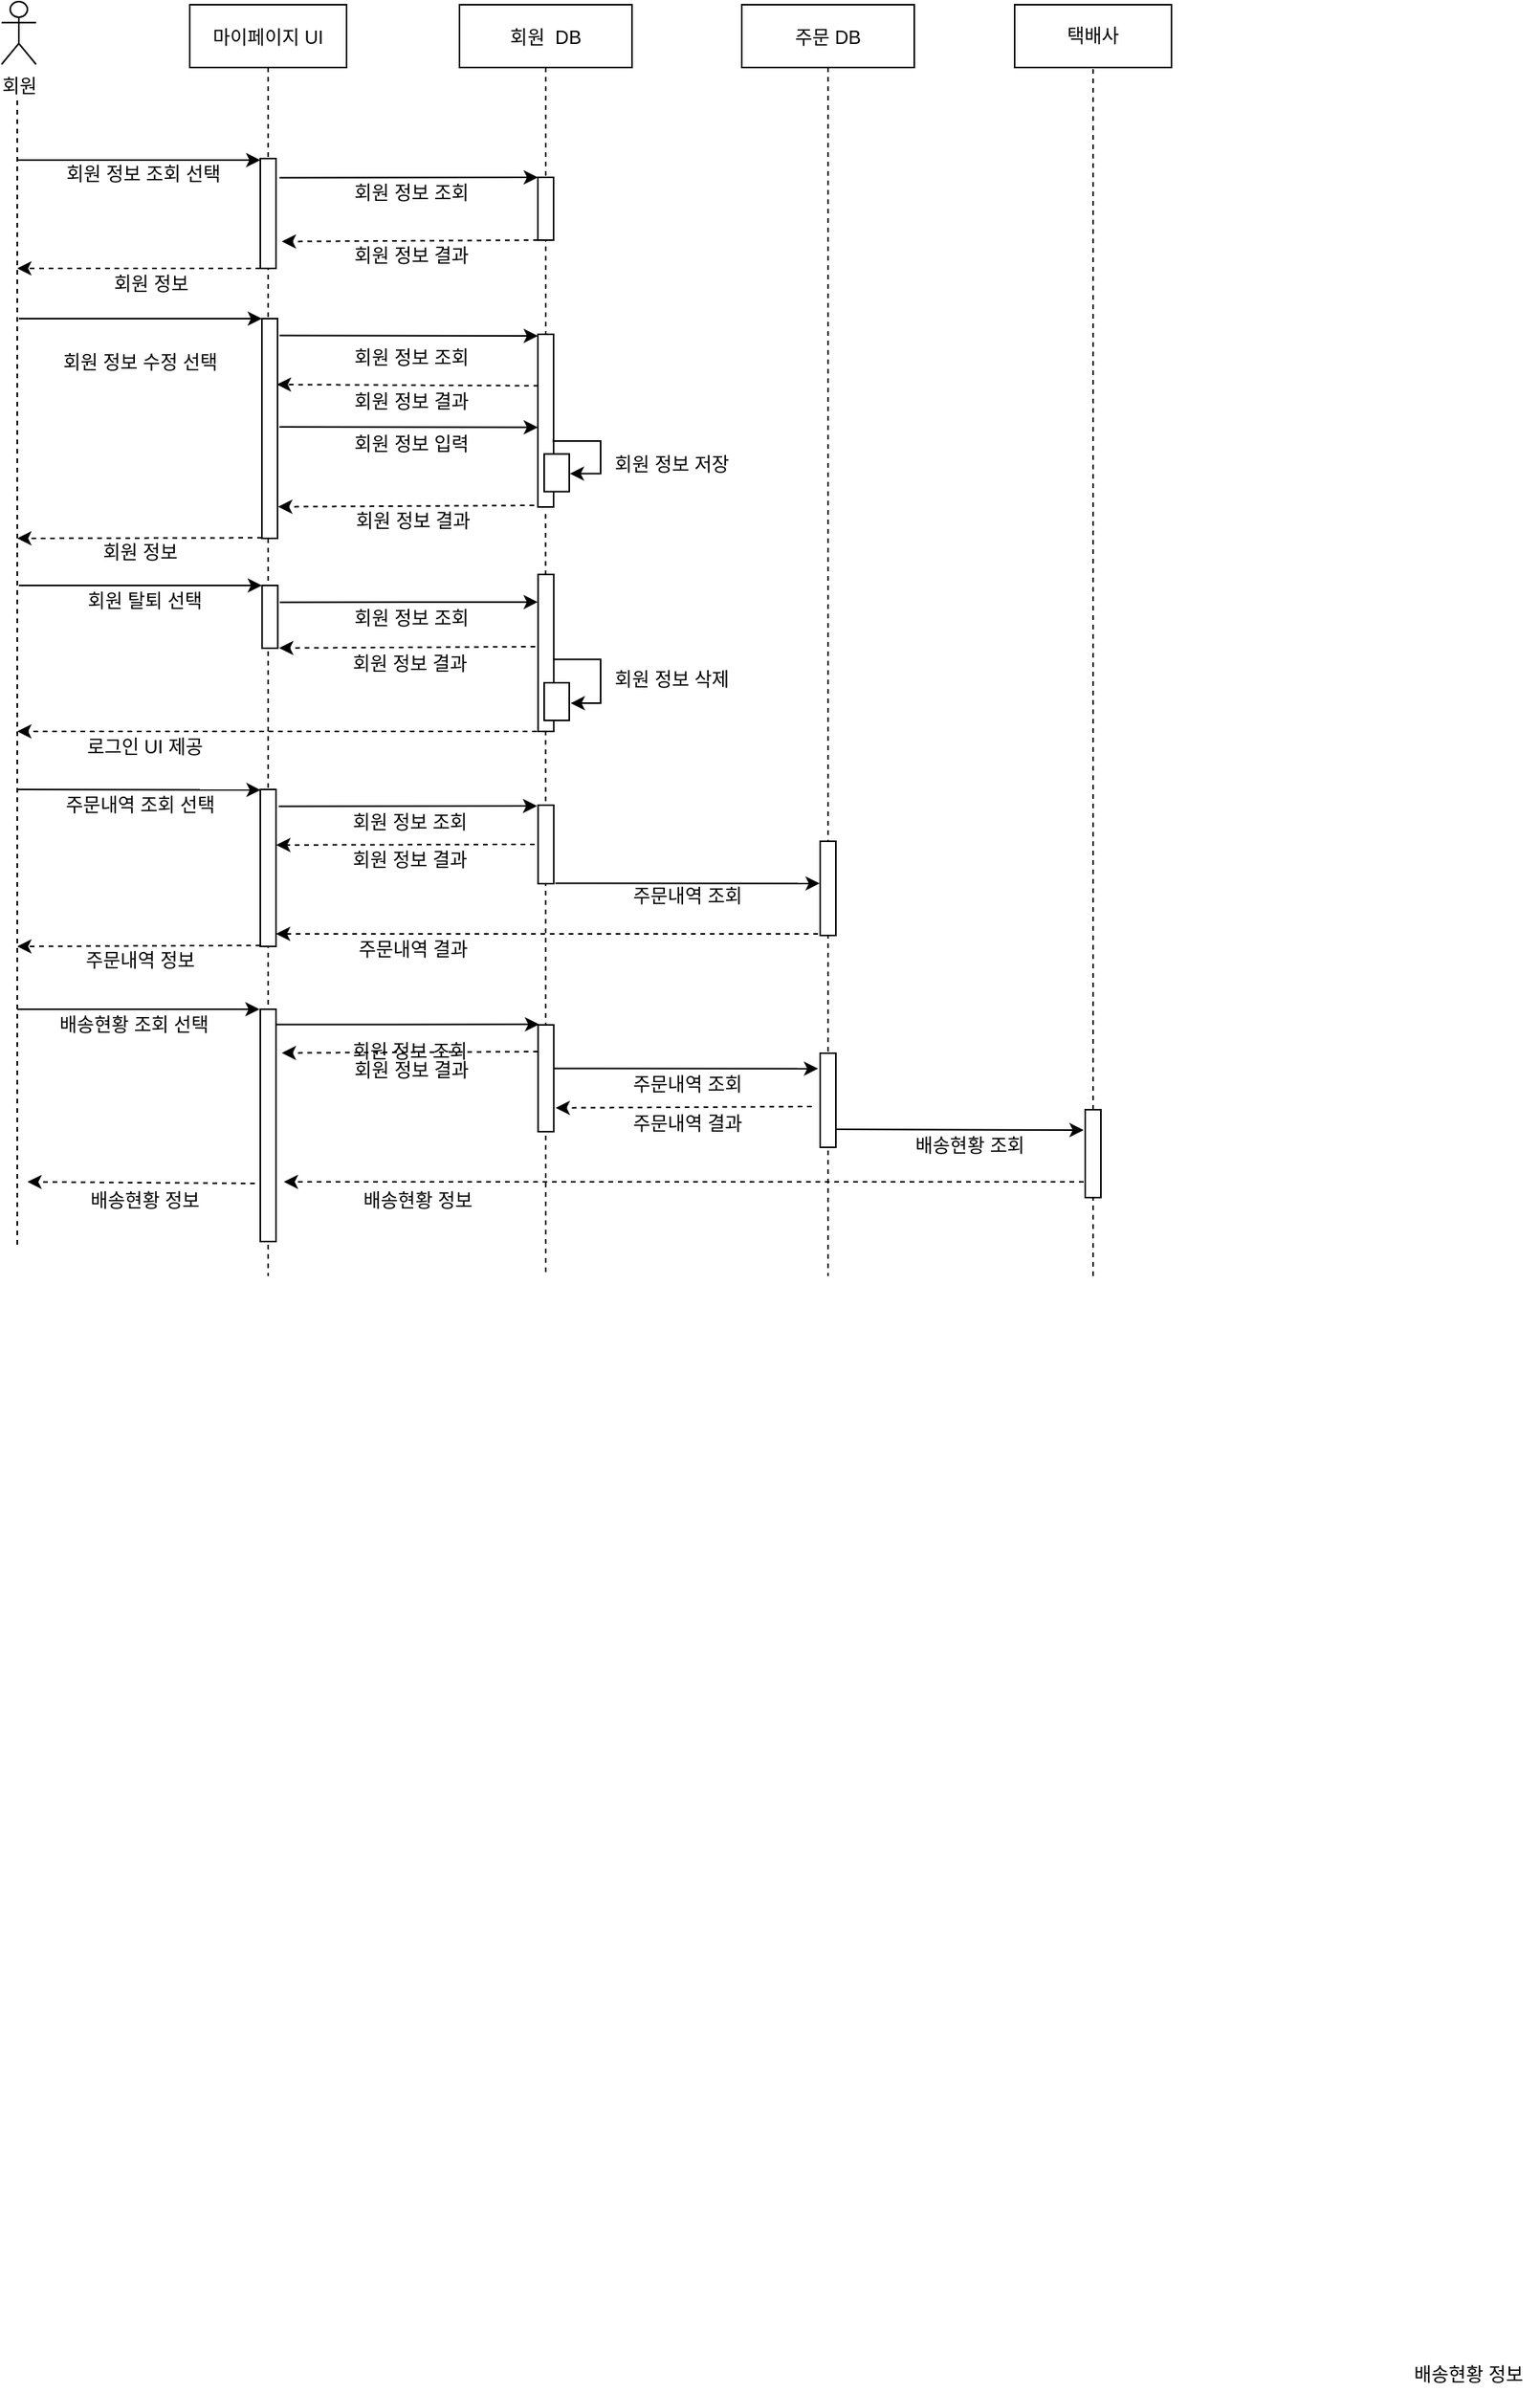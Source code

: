 <mxfile version="18.1.3" type="github">
  <diagram id="kgpKYQtTHZ0yAKxKKP6v" name="Page-1">
    <mxGraphModel dx="1450" dy="360" grid="1" gridSize="10" guides="1" tooltips="1" connect="1" arrows="1" fold="1" page="1" pageScale="1" pageWidth="850" pageHeight="1100" math="0" shadow="0">
      <root>
        <mxCell id="0" />
        <mxCell id="1" parent="0" />
        <mxCell id="r8XIUrFHfBqZS6FGPilP-93" value="" style="points=[];perimeter=orthogonalPerimeter;rounded=0;shadow=0;strokeWidth=1;" parent="1" vertex="1">
          <mxGeometry x="332" y="260" width="10" height="110" as="geometry" />
        </mxCell>
        <mxCell id="r8XIUrFHfBqZS6FGPilP-76" value="회원  DB" style="shape=umlLifeline;perimeter=lifelinePerimeter;container=1;collapsible=0;recursiveResize=0;rounded=0;shadow=0;strokeWidth=1;" parent="1" vertex="1">
          <mxGeometry x="282" y="50" width="110" height="210" as="geometry" />
        </mxCell>
        <mxCell id="r8XIUrFHfBqZS6FGPilP-83" value="" style="points=[];perimeter=orthogonalPerimeter;rounded=0;shadow=0;strokeWidth=1;" parent="r8XIUrFHfBqZS6FGPilP-76" vertex="1">
          <mxGeometry x="50" y="110" width="10" height="40" as="geometry" />
        </mxCell>
        <mxCell id="r8XIUrFHfBqZS6FGPilP-84" value="" style="endArrow=classic;html=1;rounded=0;entryX=-0.177;entryY=0.155;entryDx=0;entryDy=0;entryPerimeter=0;exitX=1.022;exitY=0.36;exitDx=0;exitDy=0;exitPerimeter=0;" parent="r8XIUrFHfBqZS6FGPilP-76" edge="1">
          <mxGeometry width="50" height="50" relative="1" as="geometry">
            <mxPoint x="-114.78" y="110.2" as="sourcePoint" />
            <mxPoint x="50" y="110.005" as="targetPoint" />
          </mxGeometry>
        </mxCell>
        <mxCell id="r8XIUrFHfBqZS6FGPilP-86" value="" style="endArrow=classic;html=1;rounded=0;dashed=1;entryX=1.03;entryY=0.253;entryDx=0;entryDy=0;entryPerimeter=0;endFill=1;exitX=-0.141;exitY=0.544;exitDx=0;exitDy=0;exitPerimeter=0;" parent="r8XIUrFHfBqZS6FGPilP-76" edge="1">
          <mxGeometry width="50" height="50" relative="1" as="geometry">
            <mxPoint x="50" y="149.998" as="sourcePoint" />
            <mxPoint x="-113.29" y="150.88" as="targetPoint" />
          </mxGeometry>
        </mxCell>
        <mxCell id="r8XIUrFHfBqZS6FGPilP-101" value="회원 정보 입력" style="text;html=1;align=center;verticalAlign=middle;resizable=0;points=[];autosize=1;strokeColor=none;fillColor=none;" parent="r8XIUrFHfBqZS6FGPilP-76" vertex="1">
          <mxGeometry x="-76" y="270.24" width="90" height="20" as="geometry" />
        </mxCell>
        <mxCell id="3nuBFxr9cyL0pnOWT2aG-5" value="마이페이지 UI" style="shape=umlLifeline;perimeter=lifelinePerimeter;container=1;collapsible=0;recursiveResize=0;rounded=0;shadow=0;strokeWidth=1;" parent="1" vertex="1">
          <mxGeometry x="110" y="50" width="100" height="810" as="geometry" />
        </mxCell>
        <mxCell id="r8XIUrFHfBqZS6FGPilP-82" value="" style="points=[];perimeter=orthogonalPerimeter;rounded=0;shadow=0;strokeWidth=1;" parent="3nuBFxr9cyL0pnOWT2aG-5" vertex="1">
          <mxGeometry x="45" y="98" width="10" height="70" as="geometry" />
        </mxCell>
        <mxCell id="r8XIUrFHfBqZS6FGPilP-139" value="" style="points=[];perimeter=orthogonalPerimeter;rounded=0;shadow=0;strokeWidth=1;" parent="3nuBFxr9cyL0pnOWT2aG-5" vertex="1">
          <mxGeometry x="45" y="500" width="10" height="100" as="geometry" />
        </mxCell>
        <mxCell id="r8XIUrFHfBqZS6FGPilP-27" value="" style="endArrow=classic;html=1;rounded=0;" parent="3nuBFxr9cyL0pnOWT2aG-5" edge="1">
          <mxGeometry width="50" height="50" relative="1" as="geometry">
            <mxPoint x="-110" y="99" as="sourcePoint" />
            <mxPoint x="45" y="99" as="targetPoint" />
          </mxGeometry>
        </mxCell>
        <mxCell id="r8XIUrFHfBqZS6FGPilP-91" value="" style="endArrow=classic;html=1;rounded=0;" parent="3nuBFxr9cyL0pnOWT2aG-5" edge="1">
          <mxGeometry width="50" height="50" relative="1" as="geometry">
            <mxPoint x="-109" y="200" as="sourcePoint" />
            <mxPoint x="46" y="200" as="targetPoint" />
          </mxGeometry>
        </mxCell>
        <mxCell id="r8XIUrFHfBqZS6FGPilP-92" value="회원 정보 수정 선택" style="text;html=1;align=center;verticalAlign=middle;resizable=0;points=[];autosize=1;strokeColor=none;fillColor=none;" parent="3nuBFxr9cyL0pnOWT2aG-5" vertex="1">
          <mxGeometry x="-92" y="218" width="120" height="20" as="geometry" />
        </mxCell>
        <mxCell id="r8XIUrFHfBqZS6FGPilP-122" value="" style="endArrow=classic;html=1;rounded=0;" parent="3nuBFxr9cyL0pnOWT2aG-5" edge="1">
          <mxGeometry width="50" height="50" relative="1" as="geometry">
            <mxPoint x="-109" y="370" as="sourcePoint" />
            <mxPoint x="46" y="370" as="targetPoint" />
          </mxGeometry>
        </mxCell>
        <mxCell id="vV4k1NHKdbUz9pVj7vWw-7" value="" style="endArrow=classic;html=1;rounded=0;dashed=1;endFill=1;exitX=-0.141;exitY=0.544;exitDx=0;exitDy=0;exitPerimeter=0;" edge="1" parent="3nuBFxr9cyL0pnOWT2aG-5">
          <mxGeometry width="50" height="50" relative="1" as="geometry">
            <mxPoint x="221.29" y="462.998" as="sourcePoint" />
            <mxPoint x="-110" y="463" as="targetPoint" />
          </mxGeometry>
        </mxCell>
        <mxCell id="r8XIUrFHfBqZS6FGPilP-7" value="" style="endArrow=none;dashed=1;html=1;rounded=0;" parent="1" edge="1">
          <mxGeometry width="50" height="50" relative="1" as="geometry">
            <mxPoint y="840" as="sourcePoint" />
            <mxPoint y="110" as="targetPoint" />
          </mxGeometry>
        </mxCell>
        <mxCell id="r8XIUrFHfBqZS6FGPilP-79" value="주문 DB" style="shape=umlLifeline;perimeter=lifelinePerimeter;container=1;collapsible=0;recursiveResize=0;rounded=0;shadow=0;strokeWidth=1;" parent="1" vertex="1">
          <mxGeometry x="462" y="50" width="110" height="810" as="geometry" />
        </mxCell>
        <mxCell id="r8XIUrFHfBqZS6FGPilP-142" value="" style="points=[];perimeter=orthogonalPerimeter;rounded=0;shadow=0;strokeWidth=1;" parent="r8XIUrFHfBqZS6FGPilP-79" vertex="1">
          <mxGeometry x="50" y="533" width="10" height="60" as="geometry" />
        </mxCell>
        <mxCell id="r8XIUrFHfBqZS6FGPilP-147" value="" style="endArrow=classic;html=1;rounded=0;entryX=-0.131;entryY=0.297;entryDx=0;entryDy=0;entryPerimeter=0;exitX=1.022;exitY=0.36;exitDx=0;exitDy=0;exitPerimeter=0;endFill=1;" parent="r8XIUrFHfBqZS6FGPilP-79" edge="1">
          <mxGeometry width="50" height="50" relative="1" as="geometry">
            <mxPoint x="-118.86" y="559.7" as="sourcePoint" />
            <mxPoint x="49.69" y="559.85" as="targetPoint" />
          </mxGeometry>
        </mxCell>
        <mxCell id="r8XIUrFHfBqZS6FGPilP-209" value="" style="points=[];perimeter=orthogonalPerimeter;rounded=0;shadow=0;strokeWidth=1;" parent="r8XIUrFHfBqZS6FGPilP-79" vertex="1">
          <mxGeometry x="50" y="668" width="10" height="60" as="geometry" />
        </mxCell>
        <mxCell id="r8XIUrFHfBqZS6FGPilP-210" value="" style="endArrow=classic;html=1;rounded=0;entryX=-0.131;entryY=0.297;entryDx=0;entryDy=0;entryPerimeter=0;exitX=1.022;exitY=0.36;exitDx=0;exitDy=0;exitPerimeter=0;endFill=1;" parent="r8XIUrFHfBqZS6FGPilP-79" edge="1">
          <mxGeometry width="50" height="50" relative="1" as="geometry">
            <mxPoint x="-119.86" y="677.7" as="sourcePoint" />
            <mxPoint x="48.69" y="677.85" as="targetPoint" />
          </mxGeometry>
        </mxCell>
        <mxCell id="r8XIUrFHfBqZS6FGPilP-211" value="주문내역 조회" style="text;html=1;align=center;verticalAlign=middle;resizable=0;points=[];autosize=1;strokeColor=none;fillColor=none;" parent="r8XIUrFHfBqZS6FGPilP-79" vertex="1">
          <mxGeometry x="-80" y="678" width="90" height="20" as="geometry" />
        </mxCell>
        <mxCell id="r8XIUrFHfBqZS6FGPilP-212" value="" style="endArrow=classic;html=1;rounded=0;dashed=1;entryX=1.03;entryY=0.253;entryDx=0;entryDy=0;entryPerimeter=0;endFill=1;exitX=-0.141;exitY=0.544;exitDx=0;exitDy=0;exitPerimeter=0;" parent="r8XIUrFHfBqZS6FGPilP-79" edge="1">
          <mxGeometry width="50" height="50" relative="1" as="geometry">
            <mxPoint x="44.65" y="701.998" as="sourcePoint" />
            <mxPoint x="-118.64" y="702.88" as="targetPoint" />
          </mxGeometry>
        </mxCell>
        <mxCell id="r8XIUrFHfBqZS6FGPilP-213" value="주문내역 결과" style="text;html=1;align=center;verticalAlign=middle;resizable=0;points=[];autosize=1;strokeColor=none;fillColor=none;" parent="r8XIUrFHfBqZS6FGPilP-79" vertex="1">
          <mxGeometry x="-80.35" y="703" width="90" height="20" as="geometry" />
        </mxCell>
        <mxCell id="r8XIUrFHfBqZS6FGPilP-182" value="" style="endArrow=classic;html=1;rounded=0;exitX=1.022;exitY=0.36;exitDx=0;exitDy=0;exitPerimeter=0;endFill=1;" parent="r8XIUrFHfBqZS6FGPilP-79" edge="1">
          <mxGeometry width="50" height="50" relative="1" as="geometry">
            <mxPoint x="60.0" y="716.5" as="sourcePoint" />
            <mxPoint x="218" y="717" as="targetPoint" />
          </mxGeometry>
        </mxCell>
        <mxCell id="r8XIUrFHfBqZS6FGPilP-193" value="" style="endArrow=classic;html=1;rounded=0;dashed=1;endFill=1;exitX=-0.141;exitY=0.544;exitDx=0;exitDy=0;exitPerimeter=0;" parent="r8XIUrFHfBqZS6FGPilP-79" edge="1">
          <mxGeometry width="50" height="50" relative="1" as="geometry">
            <mxPoint x="218.0" y="749.998" as="sourcePoint" />
            <mxPoint x="-292" y="750" as="targetPoint" />
          </mxGeometry>
        </mxCell>
        <mxCell id="r8XIUrFHfBqZS6FGPilP-85" value="회원 정보 조회" style="text;html=1;align=center;verticalAlign=middle;resizable=0;points=[];autosize=1;strokeColor=none;fillColor=none;" parent="1" vertex="1">
          <mxGeometry x="206" y="160" width="90" height="20" as="geometry" />
        </mxCell>
        <mxCell id="r8XIUrFHfBqZS6FGPilP-87" value="회원 정보 결과" style="text;html=1;align=center;verticalAlign=middle;resizable=0;points=[];autosize=1;strokeColor=none;fillColor=none;" parent="1" vertex="1">
          <mxGeometry x="206" y="200" width="90" height="20" as="geometry" />
        </mxCell>
        <mxCell id="r8XIUrFHfBqZS6FGPilP-89" value="" style="points=[];perimeter=orthogonalPerimeter;rounded=0;shadow=0;strokeWidth=1;" parent="1" vertex="1">
          <mxGeometry x="156" y="250" width="10" height="140" as="geometry" />
        </mxCell>
        <mxCell id="r8XIUrFHfBqZS6FGPilP-94" value="" style="endArrow=classic;html=1;rounded=0;entryX=-0.177;entryY=0.155;entryDx=0;entryDy=0;entryPerimeter=0;exitX=1.022;exitY=0.189;exitDx=0;exitDy=0;exitPerimeter=0;" parent="1" edge="1">
          <mxGeometry width="50" height="50" relative="1" as="geometry">
            <mxPoint x="167.22" y="260.759" as="sourcePoint" />
            <mxPoint x="332" y="261.005" as="targetPoint" />
          </mxGeometry>
        </mxCell>
        <mxCell id="r8XIUrFHfBqZS6FGPilP-95" value="" style="endArrow=classic;html=1;rounded=0;dashed=1;endFill=1;exitX=0.022;exitY=0.298;exitDx=0;exitDy=0;exitPerimeter=0;entryX=0.956;entryY=0.3;entryDx=0;entryDy=0;entryPerimeter=0;" parent="1" edge="1" target="r8XIUrFHfBqZS6FGPilP-89" source="r8XIUrFHfBqZS6FGPilP-93">
          <mxGeometry width="50" height="50" relative="1" as="geometry">
            <mxPoint x="332" y="290.998" as="sourcePoint" />
            <mxPoint x="168.71" y="291.88" as="targetPoint" />
          </mxGeometry>
        </mxCell>
        <mxCell id="r8XIUrFHfBqZS6FGPilP-96" value="회원 정보 조회" style="text;html=1;align=center;verticalAlign=middle;resizable=0;points=[];autosize=1;strokeColor=none;fillColor=none;" parent="1" vertex="1">
          <mxGeometry x="206" y="265" width="90" height="20" as="geometry" />
        </mxCell>
        <mxCell id="r8XIUrFHfBqZS6FGPilP-97" value="회원 정보 결과" style="text;html=1;align=center;verticalAlign=middle;resizable=0;points=[];autosize=1;strokeColor=none;fillColor=none;" parent="1" vertex="1">
          <mxGeometry x="206" y="293" width="90" height="20" as="geometry" />
        </mxCell>
        <mxCell id="r8XIUrFHfBqZS6FGPilP-105" value="" style="endArrow=none;html=1;rounded=0;dashed=1;endFill=0;exitX=0.689;exitY=1.019;exitDx=0;exitDy=0;exitPerimeter=0;" parent="1" edge="1">
          <mxGeometry width="50" height="50" relative="1" as="geometry">
            <mxPoint x="336.89" y="374.489" as="sourcePoint" />
            <mxPoint x="337" y="860" as="targetPoint" />
          </mxGeometry>
        </mxCell>
        <mxCell id="r8XIUrFHfBqZS6FGPilP-98" value="" style="points=[];perimeter=orthogonalPerimeter;rounded=0;shadow=0;strokeWidth=1;" parent="1" vertex="1">
          <mxGeometry x="336" y="336.24" width="16" height="24" as="geometry" />
        </mxCell>
        <mxCell id="r8XIUrFHfBqZS6FGPilP-108" value="" style="endArrow=classic;html=1;rounded=0;exitX=0.988;exitY=0.605;exitDx=0;exitDy=0;exitPerimeter=0;edgeStyle=orthogonalEdgeStyle;entryX=1.023;entryY=0.523;entryDx=0;entryDy=0;entryPerimeter=0;" parent="1" source="r8XIUrFHfBqZS6FGPilP-93" target="r8XIUrFHfBqZS6FGPilP-98" edge="1">
          <mxGeometry width="50" height="50" relative="1" as="geometry">
            <mxPoint x="362" y="353" as="sourcePoint" />
            <mxPoint x="412" y="303" as="targetPoint" />
            <Array as="points">
              <mxPoint x="372" y="328" />
              <mxPoint x="372" y="349" />
            </Array>
          </mxGeometry>
        </mxCell>
        <mxCell id="r8XIUrFHfBqZS6FGPilP-109" value="회원 정보 저장" style="text;html=1;align=center;verticalAlign=middle;resizable=0;points=[];autosize=1;strokeColor=none;fillColor=none;" parent="1" vertex="1">
          <mxGeometry x="372" y="333" width="90" height="20" as="geometry" />
        </mxCell>
        <mxCell id="r8XIUrFHfBqZS6FGPilP-110" value="" style="endArrow=classic;html=1;rounded=0;dashed=1;entryX=1.03;entryY=0.253;entryDx=0;entryDy=0;entryPerimeter=0;endFill=1;exitX=-0.141;exitY=0.544;exitDx=0;exitDy=0;exitPerimeter=0;" parent="1" edge="1">
          <mxGeometry width="50" height="50" relative="1" as="geometry">
            <mxPoint x="329.64" y="368.998" as="sourcePoint" />
            <mxPoint x="166.35" y="369.88" as="targetPoint" />
          </mxGeometry>
        </mxCell>
        <mxCell id="r8XIUrFHfBqZS6FGPilP-111" value="회원 정보 결과" style="text;html=1;align=center;verticalAlign=middle;resizable=0;points=[];autosize=1;strokeColor=none;fillColor=none;" parent="1" vertex="1">
          <mxGeometry x="207" y="369.24" width="90" height="20" as="geometry" />
        </mxCell>
        <mxCell id="r8XIUrFHfBqZS6FGPilP-116" value="" style="endArrow=classic;html=1;rounded=0;dashed=1;endFill=1;" parent="1" edge="1">
          <mxGeometry width="50" height="50" relative="1" as="geometry">
            <mxPoint x="156" y="389.64" as="sourcePoint" />
            <mxPoint y="390" as="targetPoint" />
          </mxGeometry>
        </mxCell>
        <mxCell id="r8XIUrFHfBqZS6FGPilP-100" value="" style="endArrow=classic;html=1;rounded=0;entryX=-0.177;entryY=0.155;entryDx=0;entryDy=0;entryPerimeter=0;exitX=1.022;exitY=0.189;exitDx=0;exitDy=0;exitPerimeter=0;" parent="1" edge="1">
          <mxGeometry width="50" height="50" relative="1" as="geometry">
            <mxPoint x="167.22" y="318.999" as="sourcePoint" />
            <mxPoint x="332" y="319.245" as="targetPoint" />
          </mxGeometry>
        </mxCell>
        <mxCell id="r8XIUrFHfBqZS6FGPilP-115" value="회원 정보" style="text;html=1;align=center;verticalAlign=middle;resizable=0;points=[];autosize=1;strokeColor=none;fillColor=none;" parent="1" vertex="1">
          <mxGeometry x="43.14" y="389.24" width="70" height="20" as="geometry" />
        </mxCell>
        <mxCell id="r8XIUrFHfBqZS6FGPilP-119" value="" style="points=[];perimeter=orthogonalPerimeter;rounded=0;shadow=0;strokeWidth=1;" parent="1" vertex="1">
          <mxGeometry x="332.14" y="413" width="10" height="100" as="geometry" />
        </mxCell>
        <mxCell id="r8XIUrFHfBqZS6FGPilP-121" value="" style="points=[];perimeter=orthogonalPerimeter;rounded=0;shadow=0;strokeWidth=1;" parent="1" vertex="1">
          <mxGeometry x="156.14" y="420" width="10" height="40" as="geometry" />
        </mxCell>
        <mxCell id="r8XIUrFHfBqZS6FGPilP-123" value="회원 탈퇴 선택" style="text;html=1;align=center;verticalAlign=middle;resizable=0;points=[];autosize=1;strokeColor=none;fillColor=none;" parent="1" vertex="1">
          <mxGeometry x="36.0" y="420" width="90" height="20" as="geometry" />
        </mxCell>
        <mxCell id="r8XIUrFHfBqZS6FGPilP-124" value="" style="endArrow=classic;html=1;rounded=0;exitX=1.022;exitY=0.189;exitDx=0;exitDy=0;exitPerimeter=0;entryX=-0.02;entryY=0.176;entryDx=0;entryDy=0;entryPerimeter=0;" parent="1" edge="1" target="r8XIUrFHfBqZS6FGPilP-119">
          <mxGeometry width="50" height="50" relative="1" as="geometry">
            <mxPoint x="167.36" y="430.759" as="sourcePoint" />
            <mxPoint x="330" y="430" as="targetPoint" />
          </mxGeometry>
        </mxCell>
        <mxCell id="r8XIUrFHfBqZS6FGPilP-126" value="회원 정보 조회" style="text;html=1;align=center;verticalAlign=middle;resizable=0;points=[];autosize=1;strokeColor=none;fillColor=none;" parent="1" vertex="1">
          <mxGeometry x="206.14" y="431" width="90" height="20" as="geometry" />
        </mxCell>
        <mxCell id="r8XIUrFHfBqZS6FGPilP-128" value="" style="points=[];perimeter=orthogonalPerimeter;rounded=0;shadow=0;strokeWidth=1;" parent="1" vertex="1">
          <mxGeometry x="336" y="482" width="16" height="24" as="geometry" />
        </mxCell>
        <mxCell id="r8XIUrFHfBqZS6FGPilP-130" value="회원 정보 삭제" style="text;html=1;align=center;verticalAlign=middle;resizable=0;points=[];autosize=1;strokeColor=none;fillColor=none;" parent="1" vertex="1">
          <mxGeometry x="372" y="470" width="90" height="20" as="geometry" />
        </mxCell>
        <mxCell id="r8XIUrFHfBqZS6FGPilP-136" value="" style="endArrow=classic;html=1;rounded=0;edgeStyle=orthogonalEdgeStyle;exitX=0.956;exitY=0.207;exitDx=0;exitDy=0;exitPerimeter=0;entryX=1.055;entryY=0.502;entryDx=0;entryDy=0;entryPerimeter=0;" parent="1" edge="1">
          <mxGeometry width="50" height="50" relative="1" as="geometry">
            <mxPoint x="341.7" y="467.117" as="sourcePoint" />
            <mxPoint x="352.88" y="495.048" as="targetPoint" />
            <Array as="points">
              <mxPoint x="372" y="467" />
              <mxPoint x="372" y="495" />
            </Array>
          </mxGeometry>
        </mxCell>
        <mxCell id="r8XIUrFHfBqZS6FGPilP-135" value="로그인 UI 제공" style="text;html=1;align=center;verticalAlign=middle;resizable=0;points=[];autosize=1;strokeColor=none;fillColor=none;" parent="1" vertex="1">
          <mxGeometry x="36" y="513" width="90" height="20" as="geometry" />
        </mxCell>
        <mxCell id="r8XIUrFHfBqZS6FGPilP-143" value="" style="points=[];perimeter=orthogonalPerimeter;rounded=0;shadow=0;strokeWidth=1;" parent="1" vertex="1">
          <mxGeometry x="332.14" y="560" width="10" height="50" as="geometry" />
        </mxCell>
        <mxCell id="r8XIUrFHfBqZS6FGPilP-145" value="" style="endArrow=classic;html=1;rounded=0;entryX=-0.177;entryY=0.155;entryDx=0;entryDy=0;entryPerimeter=0;exitX=1.022;exitY=0.36;exitDx=0;exitDy=0;exitPerimeter=0;endFill=1;" parent="1" edge="1">
          <mxGeometry width="50" height="50" relative="1" as="geometry">
            <mxPoint x="166.75" y="560.7" as="sourcePoint" />
            <mxPoint x="331.53" y="560.505" as="targetPoint" />
          </mxGeometry>
        </mxCell>
        <mxCell id="r8XIUrFHfBqZS6FGPilP-146" value="회원 정보 조회" style="text;html=1;align=center;verticalAlign=middle;resizable=0;points=[];autosize=1;strokeColor=none;fillColor=none;" parent="1" vertex="1">
          <mxGeometry x="204.53" y="560.5" width="90" height="20" as="geometry" />
        </mxCell>
        <mxCell id="r8XIUrFHfBqZS6FGPilP-148" value="주문내역 조회" style="text;html=1;align=center;verticalAlign=middle;resizable=0;points=[];autosize=1;strokeColor=none;fillColor=none;" parent="1" vertex="1">
          <mxGeometry x="382" y="608" width="90" height="20" as="geometry" />
        </mxCell>
        <mxCell id="r8XIUrFHfBqZS6FGPilP-150" value="" style="endArrow=classic;html=1;rounded=0;dashed=1;endFill=1;exitX=-0.141;exitY=0.544;exitDx=0;exitDy=0;exitPerimeter=0;" parent="1" edge="1">
          <mxGeometry width="50" height="50" relative="1" as="geometry">
            <mxPoint x="510.64" y="641.998" as="sourcePoint" />
            <mxPoint x="165" y="641.998" as="targetPoint" />
          </mxGeometry>
        </mxCell>
        <mxCell id="r8XIUrFHfBqZS6FGPilP-151" value="주문내역 결과" style="text;html=1;align=center;verticalAlign=middle;resizable=0;points=[];autosize=1;strokeColor=none;fillColor=none;" parent="1" vertex="1">
          <mxGeometry x="206.53" y="642" width="90" height="20" as="geometry" />
        </mxCell>
        <mxCell id="r8XIUrFHfBqZS6FGPilP-168" value="" style="endArrow=classic;html=1;rounded=0;" parent="1" edge="1">
          <mxGeometry width="50" height="50" relative="1" as="geometry">
            <mxPoint y="690" as="sourcePoint" />
            <mxPoint x="154.5" y="690" as="targetPoint" />
          </mxGeometry>
        </mxCell>
        <mxCell id="r8XIUrFHfBqZS6FGPilP-169" value="" style="points=[];perimeter=orthogonalPerimeter;rounded=0;shadow=0;strokeWidth=1;" parent="1" vertex="1">
          <mxGeometry x="155" y="690" width="10" height="148" as="geometry" />
        </mxCell>
        <mxCell id="r8XIUrFHfBqZS6FGPilP-174" value="" style="points=[];perimeter=orthogonalPerimeter;rounded=0;shadow=0;strokeWidth=1;" parent="1" vertex="1">
          <mxGeometry x="332.14" y="700" width="10" height="68" as="geometry" />
        </mxCell>
        <mxCell id="r8XIUrFHfBqZS6FGPilP-175" value="" style="endArrow=classic;html=1;rounded=0;exitX=1.022;exitY=0.36;exitDx=0;exitDy=0;exitPerimeter=0;endFill=1;entryX=0.165;entryY=0.01;entryDx=0;entryDy=0;entryPerimeter=0;" parent="1" edge="1">
          <mxGeometry width="50" height="50" relative="1" as="geometry">
            <mxPoint x="164.75" y="699.7" as="sourcePoint" />
            <mxPoint x="332.79" y="699.68" as="targetPoint" />
          </mxGeometry>
        </mxCell>
        <mxCell id="r8XIUrFHfBqZS6FGPilP-176" value="회원 정보 조회" style="text;html=1;align=center;verticalAlign=middle;resizable=0;points=[];autosize=1;strokeColor=none;fillColor=none;" parent="1" vertex="1">
          <mxGeometry x="204.53" y="706.5" width="90" height="20" as="geometry" />
        </mxCell>
        <mxCell id="r8XIUrFHfBqZS6FGPilP-183" value="배송현황 조회" style="text;html=1;align=center;verticalAlign=middle;resizable=0;points=[];autosize=1;strokeColor=none;fillColor=none;" parent="1" vertex="1">
          <mxGeometry x="562" y="767" width="90" height="20" as="geometry" />
        </mxCell>
        <mxCell id="r8XIUrFHfBqZS6FGPilP-185" value="" style="endArrow=none;dashed=1;html=1;rounded=0;startArrow=none;entryX=0.5;entryY=1;entryDx=0;entryDy=0;" parent="1" source="r8XIUrFHfBqZS6FGPilP-187" target="r8XIUrFHfBqZS6FGPilP-222" edge="1">
          <mxGeometry width="50" height="50" relative="1" as="geometry">
            <mxPoint x="686" y="962" as="sourcePoint" />
            <mxPoint x="686" y="112" as="targetPoint" />
          </mxGeometry>
        </mxCell>
        <mxCell id="r8XIUrFHfBqZS6FGPilP-187" value="" style="points=[];perimeter=orthogonalPerimeter;rounded=0;shadow=0;strokeWidth=1;" parent="1" vertex="1">
          <mxGeometry x="681" y="754" width="10" height="56" as="geometry" />
        </mxCell>
        <mxCell id="r8XIUrFHfBqZS6FGPilP-188" value="" style="endArrow=none;dashed=1;html=1;rounded=0;startArrow=none;" parent="1" target="r8XIUrFHfBqZS6FGPilP-187" edge="1">
          <mxGeometry width="50" height="50" relative="1" as="geometry">
            <mxPoint x="686" y="860" as="sourcePoint" />
            <mxPoint x="686" y="30" as="targetPoint" />
          </mxGeometry>
        </mxCell>
        <mxCell id="r8XIUrFHfBqZS6FGPilP-196" value="배송현황 정보" style="text;html=1;align=center;verticalAlign=middle;resizable=0;points=[];autosize=1;strokeColor=none;fillColor=none;" parent="1" vertex="1">
          <mxGeometry x="880" y="1550" width="90" height="20" as="geometry" />
        </mxCell>
        <mxCell id="r8XIUrFHfBqZS6FGPilP-200" value="" style="endArrow=classic;html=1;rounded=0;dashed=1;entryX=1.03;entryY=0.253;entryDx=0;entryDy=0;entryPerimeter=0;endFill=1;exitX=-0.141;exitY=0.544;exitDx=0;exitDy=0;exitPerimeter=0;" parent="1" edge="1">
          <mxGeometry width="50" height="50" relative="1" as="geometry">
            <mxPoint x="330.29" y="458.998" as="sourcePoint" />
            <mxPoint x="167" y="459.88" as="targetPoint" />
          </mxGeometry>
        </mxCell>
        <mxCell id="r8XIUrFHfBqZS6FGPilP-201" value="회원 정보 결과" style="text;html=1;align=center;verticalAlign=middle;resizable=0;points=[];autosize=1;strokeColor=none;fillColor=none;" parent="1" vertex="1">
          <mxGeometry x="204.53" y="460" width="90" height="20" as="geometry" />
        </mxCell>
        <mxCell id="r8XIUrFHfBqZS6FGPilP-204" value="" style="endArrow=classic;html=1;rounded=0;dashed=1;entryX=1.03;entryY=0.253;entryDx=0;entryDy=0;entryPerimeter=0;endFill=1;" parent="1" edge="1">
          <mxGeometry width="50" height="50" relative="1" as="geometry">
            <mxPoint x="330" y="585" as="sourcePoint" />
            <mxPoint x="165.14" y="585.38" as="targetPoint" />
          </mxGeometry>
        </mxCell>
        <mxCell id="r8XIUrFHfBqZS6FGPilP-205" value="회원 정보 결과" style="text;html=1;align=center;verticalAlign=middle;resizable=0;points=[];autosize=1;strokeColor=none;fillColor=none;" parent="1" vertex="1">
          <mxGeometry x="204.53" y="585" width="90" height="20" as="geometry" />
        </mxCell>
        <mxCell id="r8XIUrFHfBqZS6FGPilP-207" value="" style="endArrow=classic;html=1;rounded=0;dashed=1;entryX=1.03;entryY=0.253;entryDx=0;entryDy=0;entryPerimeter=0;endFill=1;exitX=-0.141;exitY=0.544;exitDx=0;exitDy=0;exitPerimeter=0;" parent="1" edge="1">
          <mxGeometry width="50" height="50" relative="1" as="geometry">
            <mxPoint x="332.0" y="716.998" as="sourcePoint" />
            <mxPoint x="168.71" y="717.88" as="targetPoint" />
          </mxGeometry>
        </mxCell>
        <mxCell id="r8XIUrFHfBqZS6FGPilP-208" value="회원 정보 결과" style="text;html=1;align=center;verticalAlign=middle;resizable=0;points=[];autosize=1;strokeColor=none;fillColor=none;" parent="1" vertex="1">
          <mxGeometry x="206" y="719" width="90" height="20" as="geometry" />
        </mxCell>
        <mxCell id="r8XIUrFHfBqZS6FGPilP-140" value="" style="endArrow=classic;html=1;rounded=0;entryX=0.119;entryY=0.154;entryDx=0;entryDy=0;entryPerimeter=0;" parent="1" edge="1">
          <mxGeometry width="50" height="50" relative="1" as="geometry">
            <mxPoint y="550" as="sourcePoint" />
            <mxPoint x="155.19" y="550.322" as="targetPoint" />
          </mxGeometry>
        </mxCell>
        <mxCell id="r8XIUrFHfBqZS6FGPilP-215" value="" style="endArrow=classic;html=1;rounded=0;dashed=1;endFill=1;" parent="1" edge="1">
          <mxGeometry width="50" height="50" relative="1" as="geometry">
            <mxPoint x="155" y="649.33" as="sourcePoint" />
            <mxPoint y="650" as="targetPoint" />
          </mxGeometry>
        </mxCell>
        <mxCell id="r8XIUrFHfBqZS6FGPilP-28" value="회원 정보 조회 선택" style="text;html=1;align=center;verticalAlign=middle;resizable=0;points=[];autosize=1;strokeColor=none;fillColor=none;" parent="1" vertex="1">
          <mxGeometry x="20" y="148" width="120" height="20" as="geometry" />
        </mxCell>
        <mxCell id="r8XIUrFHfBqZS6FGPilP-112" value="회원 정보" style="text;html=1;align=center;verticalAlign=middle;resizable=0;points=[];autosize=1;strokeColor=none;fillColor=none;" parent="1" vertex="1">
          <mxGeometry x="50" y="218" width="70" height="20" as="geometry" />
        </mxCell>
        <mxCell id="r8XIUrFHfBqZS6FGPilP-222" value="택배사" style="rounded=0;whiteSpace=wrap;html=1;" parent="1" vertex="1">
          <mxGeometry x="636" y="50" width="100" height="40" as="geometry" />
        </mxCell>
        <mxCell id="r8XIUrFHfBqZS6FGPilP-88" value="" style="endArrow=classic;html=1;rounded=0;dashed=1;endFill=1;" parent="1" edge="1">
          <mxGeometry width="50" height="50" relative="1" as="geometry">
            <mxPoint x="155" y="218" as="sourcePoint" />
            <mxPoint y="218" as="targetPoint" />
          </mxGeometry>
        </mxCell>
        <mxCell id="r8XIUrFHfBqZS6FGPilP-197" value="" style="endArrow=classic;html=1;rounded=0;dashed=1;endFill=1;" parent="1" edge="1">
          <mxGeometry width="50" height="50" relative="1" as="geometry">
            <mxPoint x="151.5" y="801" as="sourcePoint" />
            <mxPoint x="6.5" y="800" as="targetPoint" />
          </mxGeometry>
        </mxCell>
        <mxCell id="r8XIUrFHfBqZS6FGPilP-224" value="주문내역 정보" style="text;html=1;align=center;verticalAlign=middle;resizable=0;points=[];autosize=1;strokeColor=none;fillColor=none;" parent="1" vertex="1">
          <mxGeometry x="33.14" y="649" width="90" height="20" as="geometry" />
        </mxCell>
        <mxCell id="r8XIUrFHfBqZS6FGPilP-225" value="배송현황 조회 선택" style="text;html=1;align=center;verticalAlign=middle;resizable=0;points=[];autosize=1;strokeColor=none;fillColor=none;" parent="1" vertex="1">
          <mxGeometry x="14.0" y="690" width="120" height="20" as="geometry" />
        </mxCell>
        <mxCell id="r8XIUrFHfBqZS6FGPilP-226" value="배송현황 정보" style="text;html=1;align=center;verticalAlign=middle;resizable=0;points=[];autosize=1;strokeColor=none;fillColor=none;" parent="1" vertex="1">
          <mxGeometry x="36" y="802" width="90" height="20" as="geometry" />
        </mxCell>
        <mxCell id="r8XIUrFHfBqZS6FGPilP-229" value="배송현황 정보" style="text;html=1;align=center;verticalAlign=middle;resizable=0;points=[];autosize=1;strokeColor=none;fillColor=none;" parent="1" vertex="1">
          <mxGeometry x="210" y="802" width="90" height="20" as="geometry" />
        </mxCell>
        <mxCell id="vV4k1NHKdbUz9pVj7vWw-1" value="회원" style="shape=umlActor;verticalLabelPosition=bottom;verticalAlign=top;html=1;outlineConnect=0;" vertex="1" parent="1">
          <mxGeometry x="-10" y="48" width="22" height="40" as="geometry" />
        </mxCell>
        <mxCell id="r8XIUrFHfBqZS6FGPilP-141" value="주문내역 조회 선택" style="text;html=1;align=center;verticalAlign=middle;resizable=0;points=[];autosize=1;strokeColor=none;fillColor=none;" parent="1" vertex="1">
          <mxGeometry x="18.0" y="550" width="120" height="20" as="geometry" />
        </mxCell>
      </root>
    </mxGraphModel>
  </diagram>
</mxfile>

